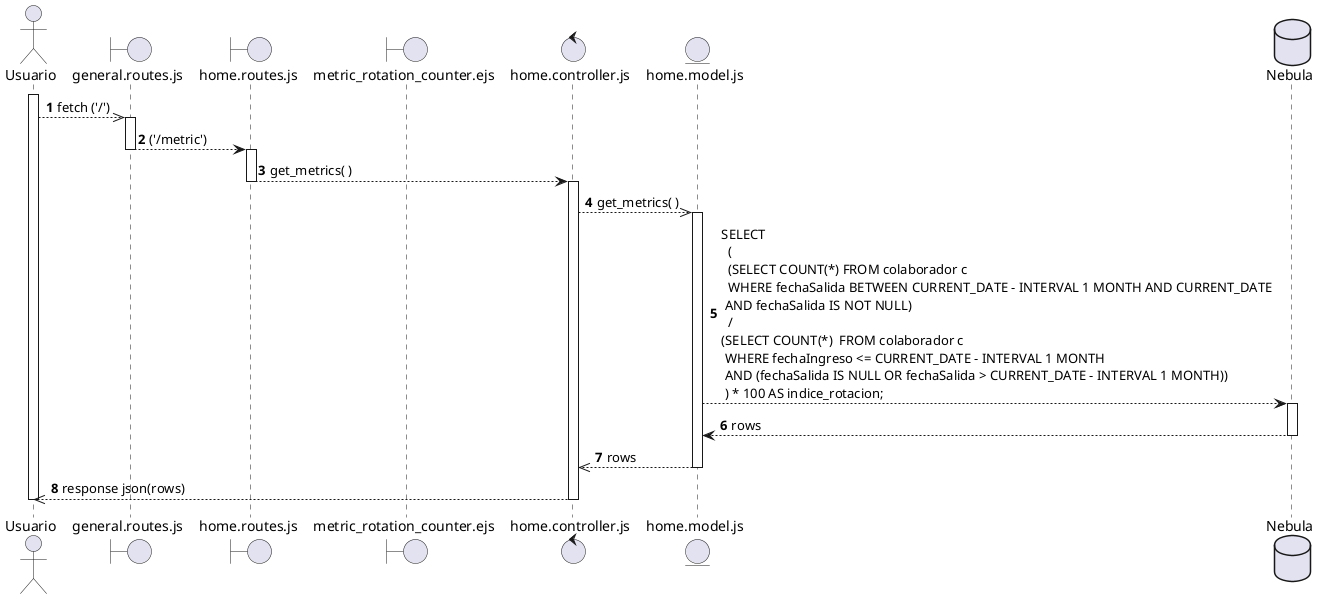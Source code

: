 @startuml Metric_rotation
autonumber
actor Usuario as u
boundary general.routes.js as gr
boundary home.routes.js as hr
boundary metric_rotation_counter.ejs as mrc
control home.controller.js as hc
entity home.model.js as hm
database Nebula as db

activate u
u -->> gr : fetch ('/')

activate gr
gr --> hr : ('/metric')
deactivate gr 

activate hr
hr --> hc : get_metrics( )
deactivate hr 

activate hc
hc -->> hm : get_metrics( )

activate hm
hm --> db :SELECT \n  ( \n  (SELECT COUNT(*) FROM colaborador c \n  WHERE fechaSalida BETWEEN CURRENT_DATE - INTERVAL 1 MONTH AND CURRENT_DATE \n AND fechaSalida IS NOT NULL)\n  / \n(SELECT COUNT(*)  FROM colaborador c \n WHERE fechaIngreso <= CURRENT_DATE - INTERVAL 1 MONTH \n AND (fechaSalida IS NULL OR fechaSalida > CURRENT_DATE - INTERVAL 1 MONTH))\n ) * 100 AS indice_rotacion;


activate db
db --> hm : rows
deactivate db 

hm -->> hc : rows

deactivate hm

hc -->> u : response json(rows)

deactivate hc 


deactivate u 